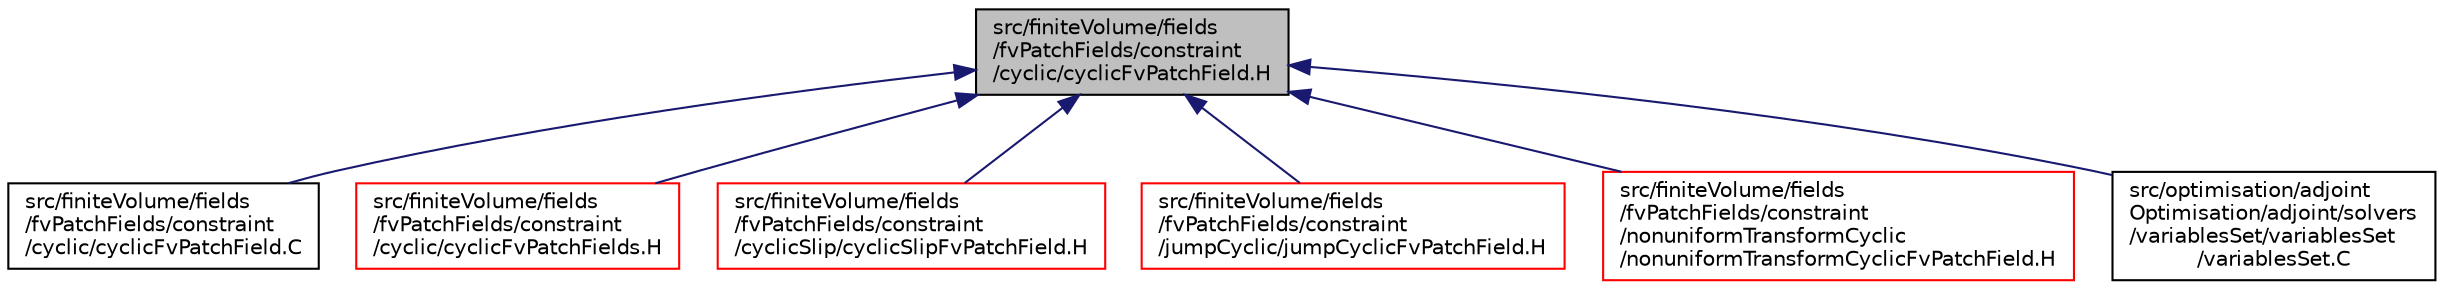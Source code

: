 digraph "src/finiteVolume/fields/fvPatchFields/constraint/cyclic/cyclicFvPatchField.H"
{
  bgcolor="transparent";
  edge [fontname="Helvetica",fontsize="10",labelfontname="Helvetica",labelfontsize="10"];
  node [fontname="Helvetica",fontsize="10",shape=record];
  Node1 [label="src/finiteVolume/fields\l/fvPatchFields/constraint\l/cyclic/cyclicFvPatchField.H",height=0.2,width=0.4,color="black", fillcolor="grey75", style="filled" fontcolor="black"];
  Node1 -> Node2 [dir="back",color="midnightblue",fontsize="10",style="solid",fontname="Helvetica"];
  Node2 [label="src/finiteVolume/fields\l/fvPatchFields/constraint\l/cyclic/cyclicFvPatchField.C",height=0.2,width=0.4,color="black",URL="$cyclicFvPatchField_8C.html"];
  Node1 -> Node3 [dir="back",color="midnightblue",fontsize="10",style="solid",fontname="Helvetica"];
  Node3 [label="src/finiteVolume/fields\l/fvPatchFields/constraint\l/cyclic/cyclicFvPatchFields.H",height=0.2,width=0.4,color="red",URL="$cyclicFvPatchFields_8H.html"];
  Node1 -> Node4 [dir="back",color="midnightblue",fontsize="10",style="solid",fontname="Helvetica"];
  Node4 [label="src/finiteVolume/fields\l/fvPatchFields/constraint\l/cyclicSlip/cyclicSlipFvPatchField.H",height=0.2,width=0.4,color="red",URL="$cyclicSlipFvPatchField_8H.html"];
  Node1 -> Node5 [dir="back",color="midnightblue",fontsize="10",style="solid",fontname="Helvetica"];
  Node5 [label="src/finiteVolume/fields\l/fvPatchFields/constraint\l/jumpCyclic/jumpCyclicFvPatchField.H",height=0.2,width=0.4,color="red",URL="$jumpCyclicFvPatchField_8H.html"];
  Node1 -> Node6 [dir="back",color="midnightblue",fontsize="10",style="solid",fontname="Helvetica"];
  Node6 [label="src/finiteVolume/fields\l/fvPatchFields/constraint\l/nonuniformTransformCyclic\l/nonuniformTransformCyclicFvPatchField.H",height=0.2,width=0.4,color="red",URL="$nonuniformTransformCyclicFvPatchField_8H.html"];
  Node1 -> Node7 [dir="back",color="midnightblue",fontsize="10",style="solid",fontname="Helvetica"];
  Node7 [label="src/optimisation/adjoint\lOptimisation/adjoint/solvers\l/variablesSet/variablesSet\l/variablesSet.C",height=0.2,width=0.4,color="black",URL="$variablesSet_8C.html"];
}
